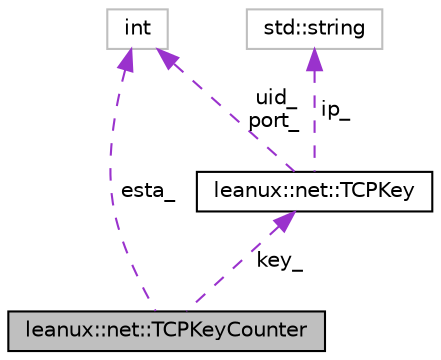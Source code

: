 digraph "leanux::net::TCPKeyCounter"
{
 // LATEX_PDF_SIZE
  bgcolor="transparent";
  edge [fontname="Helvetica",fontsize="10",labelfontname="Helvetica",labelfontsize="10"];
  node [fontname="Helvetica",fontsize="10",shape=record];
  Node1 [label="leanux::net::TCPKeyCounter",height=0.2,width=0.4,color="black", fillcolor="grey75", style="filled", fontcolor="black",tooltip="TCP TCPKeyCounter status."];
  Node2 -> Node1 [dir="back",color="darkorchid3",fontsize="10",style="dashed",label=" key_" ,fontname="Helvetica"];
  Node2 [label="leanux::net::TCPKey",height=0.2,width=0.4,color="black",URL="$classleanux_1_1net_1_1TCPKey.html",tooltip="Utility structure to key TCP connections."];
  Node3 -> Node2 [dir="back",color="darkorchid3",fontsize="10",style="dashed",label=" uid_\nport_" ,fontname="Helvetica"];
  Node3 [label="int",height=0.2,width=0.4,color="grey75",tooltip=" "];
  Node4 -> Node2 [dir="back",color="darkorchid3",fontsize="10",style="dashed",label=" ip_" ,fontname="Helvetica"];
  Node4 [label="std::string",height=0.2,width=0.4,color="grey75",tooltip="STL class."];
  Node3 -> Node1 [dir="back",color="darkorchid3",fontsize="10",style="dashed",label=" esta_" ,fontname="Helvetica"];
}

